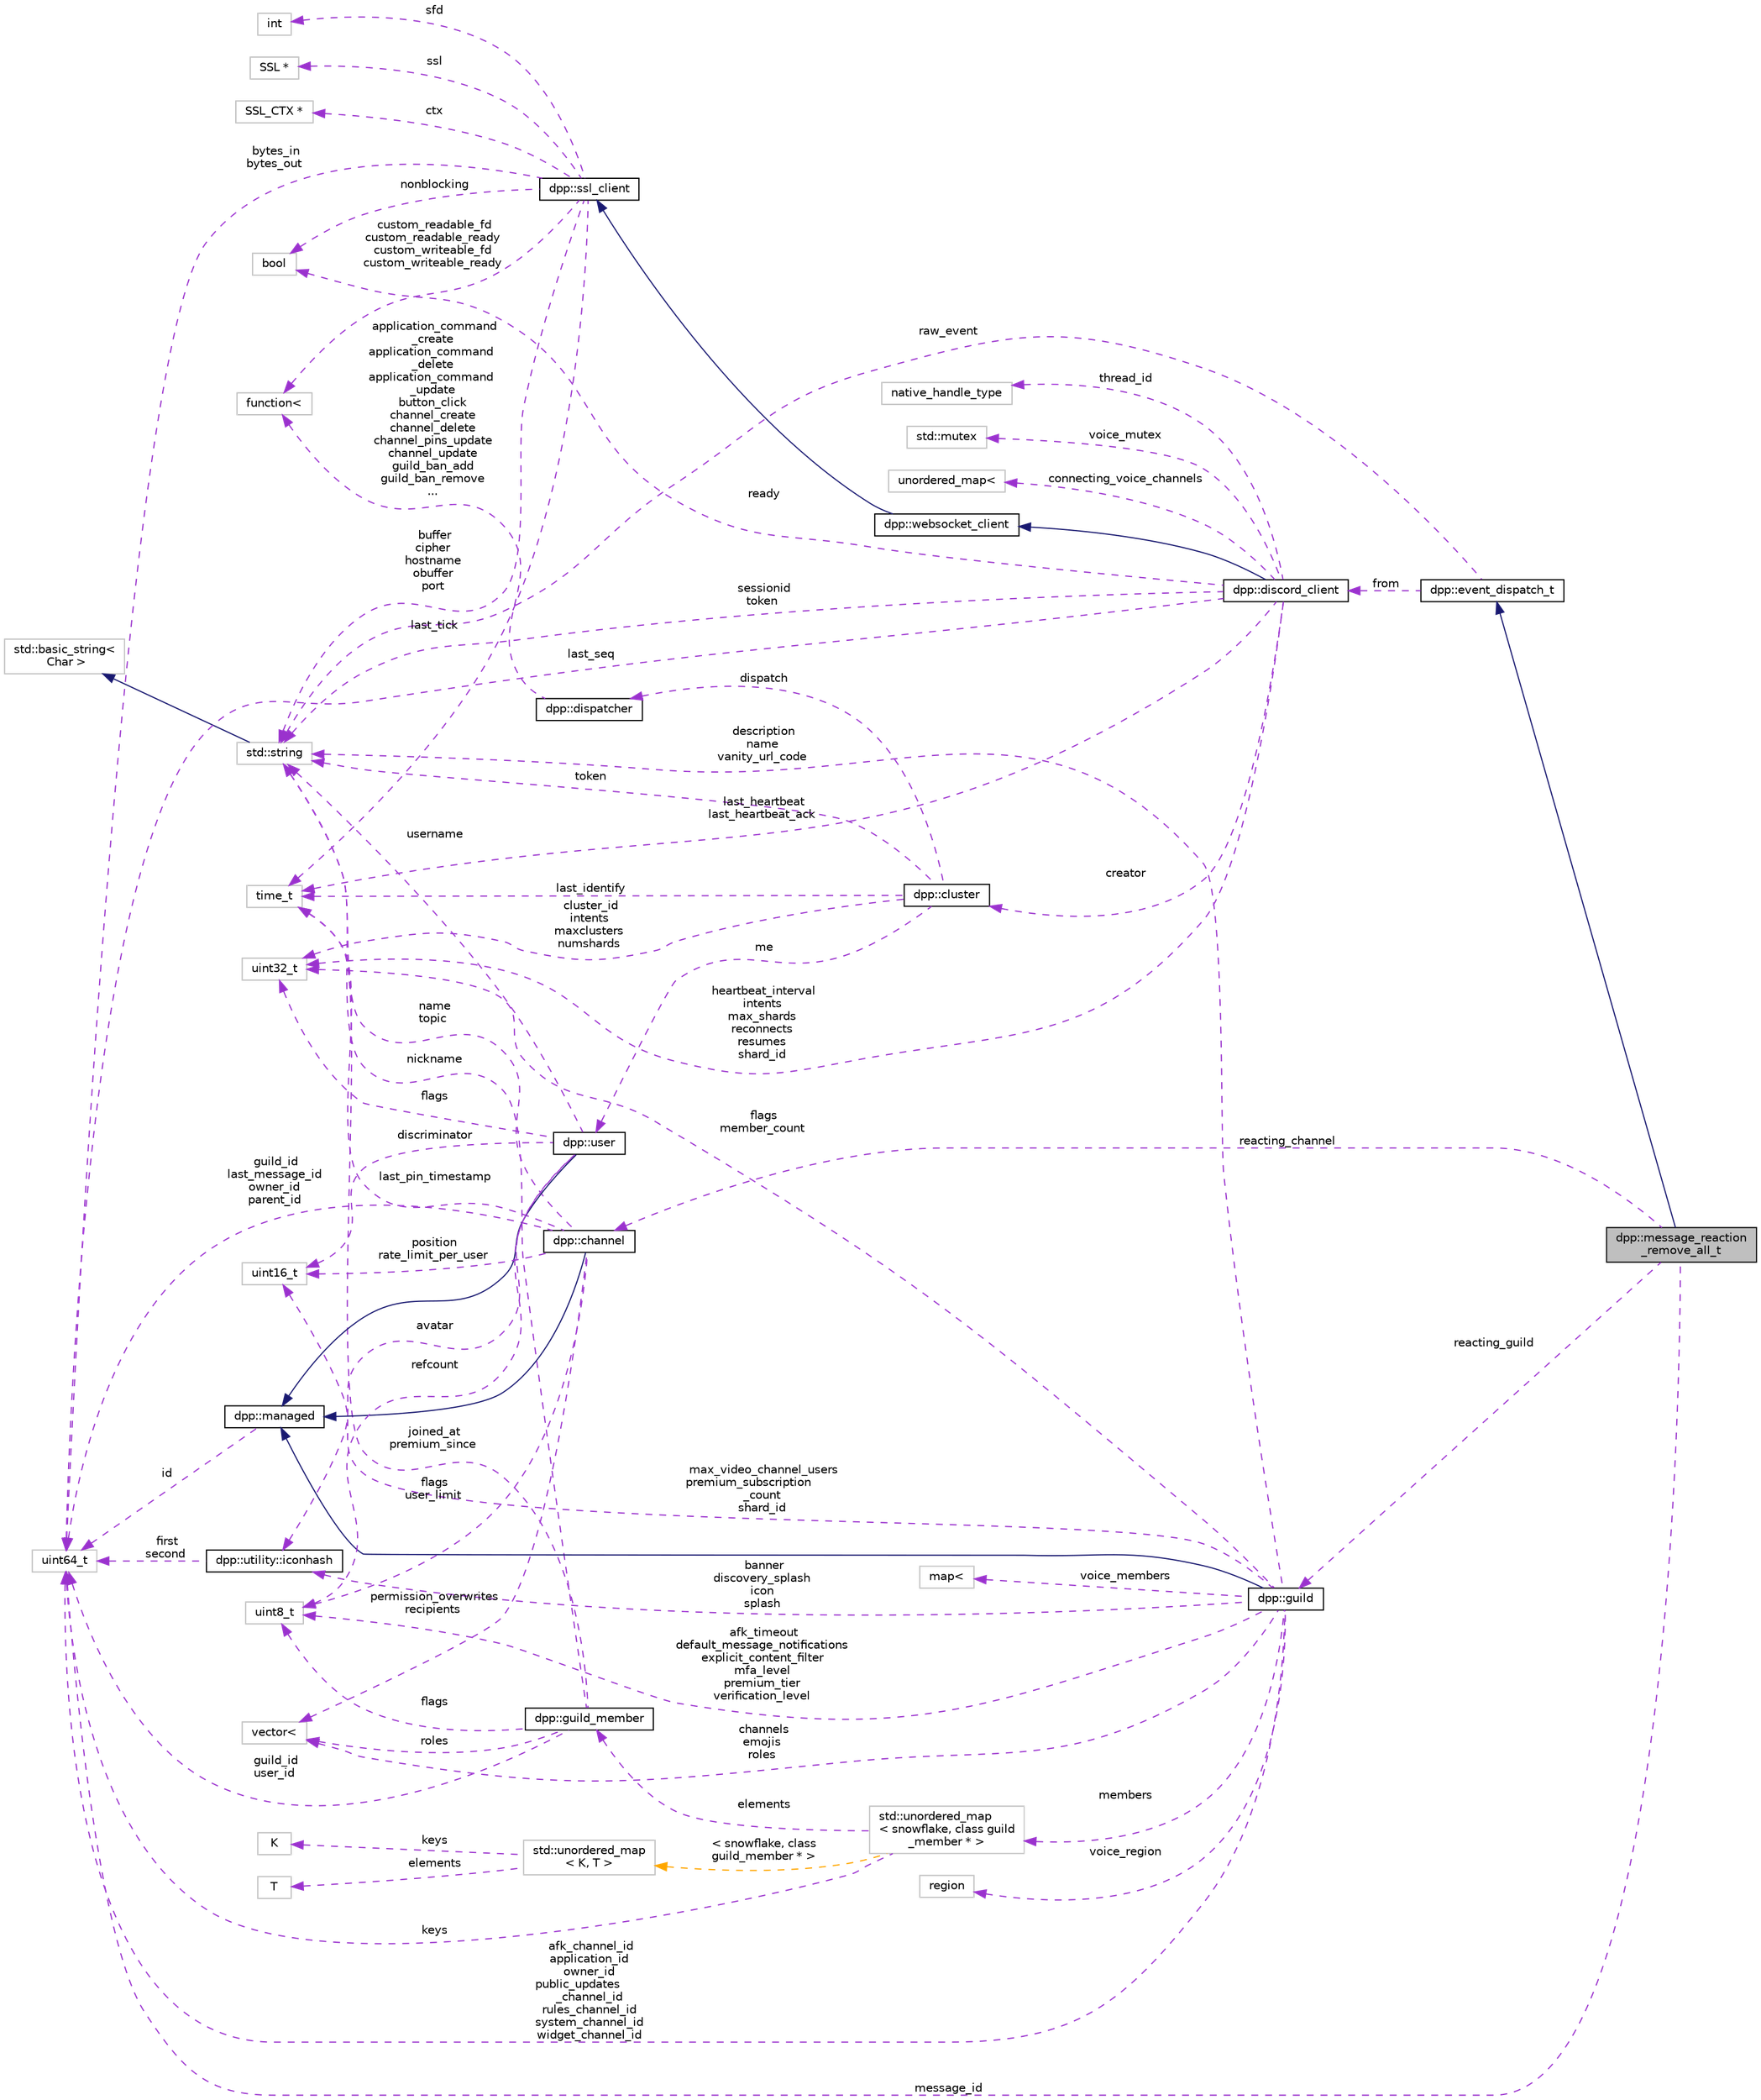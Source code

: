 digraph "dpp::message_reaction_remove_all_t"
{
 // INTERACTIVE_SVG=YES
 // LATEX_PDF_SIZE
  bgcolor="transparent";
  edge [fontname="Helvetica",fontsize="10",labelfontname="Helvetica",labelfontsize="10"];
  node [fontname="Helvetica",fontsize="10",shape=record];
  rankdir="LR";
  Node1 [label="dpp::message_reaction\l_remove_all_t",height=0.2,width=0.4,color="black", fillcolor="grey75", style="filled", fontcolor="black",tooltip="Message remove all reactions."];
  Node2 -> Node1 [dir="back",color="midnightblue",fontsize="10",style="solid",fontname="Helvetica"];
  Node2 [label="dpp::event_dispatch_t",height=0.2,width=0.4,color="black",URL="$structdpp_1_1event__dispatch__t.html",tooltip="Base event parameter struct."];
  Node3 -> Node2 [dir="back",color="darkorchid3",fontsize="10",style="dashed",label=" raw_event" ,fontname="Helvetica"];
  Node3 [label="std::string",height=0.2,width=0.4,color="grey75",tooltip=" "];
  Node4 -> Node3 [dir="back",color="midnightblue",fontsize="10",style="solid",fontname="Helvetica"];
  Node4 [label="std::basic_string\<\l Char \>",height=0.2,width=0.4,color="grey75",tooltip=" "];
  Node5 -> Node2 [dir="back",color="darkorchid3",fontsize="10",style="dashed",label=" from" ,fontname="Helvetica"];
  Node5 [label="dpp::discord_client",height=0.2,width=0.4,color="black",URL="$classdpp_1_1discord__client.html",tooltip="Implements a discord client. Each discord_client connects to one shard and derives from a websocket c..."];
  Node6 -> Node5 [dir="back",color="midnightblue",fontsize="10",style="solid",fontname="Helvetica"];
  Node6 [label="dpp::websocket_client",height=0.2,width=0.4,color="black",URL="$classdpp_1_1websocket__client.html",tooltip="Implements a websocket client based on the SSL client."];
  Node7 -> Node6 [dir="back",color="midnightblue",fontsize="10",style="solid",fontname="Helvetica"];
  Node7 [label="dpp::ssl_client",height=0.2,width=0.4,color="black",URL="$classdpp_1_1ssl__client.html",tooltip="Implements a simple non-blocking SSL stream client."];
  Node3 -> Node7 [dir="back",color="darkorchid3",fontsize="10",style="dashed",label=" buffer\ncipher\nhostname\nobuffer\nport" ,fontname="Helvetica"];
  Node8 -> Node7 [dir="back",color="darkorchid3",fontsize="10",style="dashed",label=" nonblocking" ,fontname="Helvetica"];
  Node8 [label="bool",height=0.2,width=0.4,color="grey75",tooltip=" "];
  Node9 -> Node7 [dir="back",color="darkorchid3",fontsize="10",style="dashed",label=" sfd" ,fontname="Helvetica"];
  Node9 [label="int",height=0.2,width=0.4,color="grey75",tooltip=" "];
  Node10 -> Node7 [dir="back",color="darkorchid3",fontsize="10",style="dashed",label=" ssl" ,fontname="Helvetica"];
  Node10 [label="SSL *",height=0.2,width=0.4,color="grey75",tooltip=" "];
  Node11 -> Node7 [dir="back",color="darkorchid3",fontsize="10",style="dashed",label=" ctx" ,fontname="Helvetica"];
  Node11 [label="SSL_CTX *",height=0.2,width=0.4,color="grey75",tooltip=" "];
  Node12 -> Node7 [dir="back",color="darkorchid3",fontsize="10",style="dashed",label=" last_tick" ,fontname="Helvetica"];
  Node12 [label="time_t",height=0.2,width=0.4,color="grey75",tooltip=" "];
  Node13 -> Node7 [dir="back",color="darkorchid3",fontsize="10",style="dashed",label=" bytes_in\nbytes_out" ,fontname="Helvetica"];
  Node13 [label="uint64_t",height=0.2,width=0.4,color="grey75",tooltip=" "];
  Node14 -> Node7 [dir="back",color="darkorchid3",fontsize="10",style="dashed",label=" custom_readable_fd\ncustom_readable_ready\ncustom_writeable_fd\ncustom_writeable_ready" ,fontname="Helvetica"];
  Node14 [label="function\<",height=0.2,width=0.4,color="grey75",tooltip=" "];
  Node15 -> Node5 [dir="back",color="darkorchid3",fontsize="10",style="dashed",label=" creator" ,fontname="Helvetica"];
  Node15 [label="dpp::cluster",height=0.2,width=0.4,color="black",URL="$classdpp_1_1cluster.html",tooltip="The cluster class represents a group of shards and a command queue for sending and receiving commands..."];
  Node3 -> Node15 [dir="back",color="darkorchid3",fontsize="10",style="dashed",label=" token" ,fontname="Helvetica"];
  Node12 -> Node15 [dir="back",color="darkorchid3",fontsize="10",style="dashed",label=" last_identify" ,fontname="Helvetica"];
  Node16 -> Node15 [dir="back",color="darkorchid3",fontsize="10",style="dashed",label=" cluster_id\nintents\nmaxclusters\nnumshards" ,fontname="Helvetica"];
  Node16 [label="uint32_t",height=0.2,width=0.4,color="grey75",tooltip=" "];
  Node17 -> Node15 [dir="back",color="darkorchid3",fontsize="10",style="dashed",label=" dispatch" ,fontname="Helvetica"];
  Node17 [label="dpp::dispatcher",height=0.2,width=0.4,color="black",URL="$classdpp_1_1dispatcher.html",tooltip="The dispatcher class contains a set of std::functions representing hooked events that the user code i..."];
  Node14 -> Node17 [dir="back",color="darkorchid3",fontsize="10",style="dashed",label=" application_command\l_create\napplication_command\l_delete\napplication_command\l_update\nbutton_click\nchannel_create\nchannel_delete\nchannel_pins_update\nchannel_update\nguild_ban_add\nguild_ban_remove\n..." ,fontname="Helvetica"];
  Node18 -> Node15 [dir="back",color="darkorchid3",fontsize="10",style="dashed",label=" me" ,fontname="Helvetica"];
  Node18 [label="dpp::user",height=0.2,width=0.4,color="black",URL="$classdpp_1_1user.html",tooltip="Represents a user on discord. May or may not be a member of a dpp::guild."];
  Node19 -> Node18 [dir="back",color="midnightblue",fontsize="10",style="solid",fontname="Helvetica"];
  Node19 [label="dpp::managed",height=0.2,width=0.4,color="black",URL="$classdpp_1_1managed.html",tooltip="The managed class is the base class for various types that can be stored in a cache that are identifi..."];
  Node13 -> Node19 [dir="back",color="darkorchid3",fontsize="10",style="dashed",label=" id" ,fontname="Helvetica"];
  Node3 -> Node18 [dir="back",color="darkorchid3",fontsize="10",style="dashed",label=" username" ,fontname="Helvetica"];
  Node20 -> Node18 [dir="back",color="darkorchid3",fontsize="10",style="dashed",label=" discriminator" ,fontname="Helvetica"];
  Node20 [label="uint16_t",height=0.2,width=0.4,color="grey75",tooltip=" "];
  Node21 -> Node18 [dir="back",color="darkorchid3",fontsize="10",style="dashed",label=" avatar" ,fontname="Helvetica"];
  Node21 [label="dpp::utility::iconhash",height=0.2,width=0.4,color="black",URL="$structdpp_1_1utility_1_1iconhash.html",tooltip="Store a 128 bit icon hash (profile picture, server icon etc) as a 128 bit binary value made of two ui..."];
  Node13 -> Node21 [dir="back",color="darkorchid3",fontsize="10",style="dashed",label=" first\nsecond" ,fontname="Helvetica"];
  Node16 -> Node18 [dir="back",color="darkorchid3",fontsize="10",style="dashed",label=" flags" ,fontname="Helvetica"];
  Node22 -> Node18 [dir="back",color="darkorchid3",fontsize="10",style="dashed",label=" refcount" ,fontname="Helvetica"];
  Node22 [label="uint8_t",height=0.2,width=0.4,color="grey75",tooltip=" "];
  Node16 -> Node5 [dir="back",color="darkorchid3",fontsize="10",style="dashed",label=" heartbeat_interval\nintents\nmax_shards\nreconnects\nresumes\nshard_id" ,fontname="Helvetica"];
  Node12 -> Node5 [dir="back",color="darkorchid3",fontsize="10",style="dashed",label=" last_heartbeat\nlast_heartbeat_ack" ,fontname="Helvetica"];
  Node23 -> Node5 [dir="back",color="darkorchid3",fontsize="10",style="dashed",label=" thread_id" ,fontname="Helvetica"];
  Node23 [label="native_handle_type",height=0.2,width=0.4,color="grey75",tooltip=" "];
  Node13 -> Node5 [dir="back",color="darkorchid3",fontsize="10",style="dashed",label=" last_seq" ,fontname="Helvetica"];
  Node3 -> Node5 [dir="back",color="darkorchid3",fontsize="10",style="dashed",label=" sessionid\ntoken" ,fontname="Helvetica"];
  Node24 -> Node5 [dir="back",color="darkorchid3",fontsize="10",style="dashed",label=" voice_mutex" ,fontname="Helvetica"];
  Node24 [label="std::mutex",height=0.2,width=0.4,color="grey75",tooltip=" "];
  Node8 -> Node5 [dir="back",color="darkorchid3",fontsize="10",style="dashed",label=" ready" ,fontname="Helvetica"];
  Node25 -> Node5 [dir="back",color="darkorchid3",fontsize="10",style="dashed",label=" connecting_voice_channels" ,fontname="Helvetica"];
  Node25 [label="unordered_map\<",height=0.2,width=0.4,color="grey75",tooltip=" "];
  Node26 -> Node1 [dir="back",color="darkorchid3",fontsize="10",style="dashed",label=" reacting_guild" ,fontname="Helvetica"];
  Node26 [label="dpp::guild",height=0.2,width=0.4,color="black",URL="$classdpp_1_1guild.html",tooltip="Represents a guild on Discord (AKA a server)"];
  Node19 -> Node26 [dir="back",color="midnightblue",fontsize="10",style="solid",fontname="Helvetica"];
  Node20 -> Node26 [dir="back",color="darkorchid3",fontsize="10",style="dashed",label=" max_video_channel_users\npremium_subscription\l_count\nshard_id" ,fontname="Helvetica"];
  Node16 -> Node26 [dir="back",color="darkorchid3",fontsize="10",style="dashed",label=" flags\nmember_count" ,fontname="Helvetica"];
  Node3 -> Node26 [dir="back",color="darkorchid3",fontsize="10",style="dashed",label=" description\nname\nvanity_url_code" ,fontname="Helvetica"];
  Node21 -> Node26 [dir="back",color="darkorchid3",fontsize="10",style="dashed",label=" banner\ndiscovery_splash\nicon\nsplash" ,fontname="Helvetica"];
  Node13 -> Node26 [dir="back",color="darkorchid3",fontsize="10",style="dashed",label=" afk_channel_id\napplication_id\nowner_id\npublic_updates\l_channel_id\nrules_channel_id\nsystem_channel_id\nwidget_channel_id" ,fontname="Helvetica"];
  Node27 -> Node26 [dir="back",color="darkorchid3",fontsize="10",style="dashed",label=" voice_region" ,fontname="Helvetica"];
  Node27 [label="region",height=0.2,width=0.4,color="grey75",tooltip=" "];
  Node22 -> Node26 [dir="back",color="darkorchid3",fontsize="10",style="dashed",label=" afk_timeout\ndefault_message_notifications\nexplicit_content_filter\nmfa_level\npremium_tier\nverification_level" ,fontname="Helvetica"];
  Node28 -> Node26 [dir="back",color="darkorchid3",fontsize="10",style="dashed",label=" channels\nemojis\nroles" ,fontname="Helvetica"];
  Node28 [label="vector\<",height=0.2,width=0.4,color="grey75",tooltip=" "];
  Node29 -> Node26 [dir="back",color="darkorchid3",fontsize="10",style="dashed",label=" members" ,fontname="Helvetica"];
  Node29 [label="std::unordered_map\l\< snowflake, class guild\l_member * \>",height=0.2,width=0.4,color="grey75",tooltip=" "];
  Node13 -> Node29 [dir="back",color="darkorchid3",fontsize="10",style="dashed",label=" keys" ,fontname="Helvetica"];
  Node30 -> Node29 [dir="back",color="darkorchid3",fontsize="10",style="dashed",label=" elements" ,fontname="Helvetica"];
  Node30 [label="dpp::guild_member",height=0.2,width=0.4,color="black",URL="$classdpp_1_1guild__member.html",tooltip="Represents dpp::user membership upon a dpp::guild."];
  Node3 -> Node30 [dir="back",color="darkorchid3",fontsize="10",style="dashed",label=" nickname" ,fontname="Helvetica"];
  Node13 -> Node30 [dir="back",color="darkorchid3",fontsize="10",style="dashed",label=" guild_id\nuser_id" ,fontname="Helvetica"];
  Node28 -> Node30 [dir="back",color="darkorchid3",fontsize="10",style="dashed",label=" roles" ,fontname="Helvetica"];
  Node12 -> Node30 [dir="back",color="darkorchid3",fontsize="10",style="dashed",label=" joined_at\npremium_since" ,fontname="Helvetica"];
  Node22 -> Node30 [dir="back",color="darkorchid3",fontsize="10",style="dashed",label=" flags" ,fontname="Helvetica"];
  Node31 -> Node29 [dir="back",color="orange",fontsize="10",style="dashed",label=" \< snowflake, class\l guild_member * \>" ,fontname="Helvetica"];
  Node31 [label="std::unordered_map\l\< K, T \>",height=0.2,width=0.4,color="grey75",tooltip=" "];
  Node32 -> Node31 [dir="back",color="darkorchid3",fontsize="10",style="dashed",label=" keys" ,fontname="Helvetica"];
  Node32 [label="K",height=0.2,width=0.4,color="grey75",tooltip=" "];
  Node33 -> Node31 [dir="back",color="darkorchid3",fontsize="10",style="dashed",label=" elements" ,fontname="Helvetica"];
  Node33 [label="T",height=0.2,width=0.4,color="grey75",tooltip=" "];
  Node34 -> Node26 [dir="back",color="darkorchid3",fontsize="10",style="dashed",label=" voice_members" ,fontname="Helvetica"];
  Node34 [label="map\<",height=0.2,width=0.4,color="grey75",tooltip=" "];
  Node35 -> Node1 [dir="back",color="darkorchid3",fontsize="10",style="dashed",label=" reacting_channel" ,fontname="Helvetica"];
  Node35 [label="dpp::channel",height=0.2,width=0.4,color="black",URL="$classdpp_1_1channel.html",tooltip="A definition of a discord channel."];
  Node19 -> Node35 [dir="back",color="midnightblue",fontsize="10",style="solid",fontname="Helvetica"];
  Node22 -> Node35 [dir="back",color="darkorchid3",fontsize="10",style="dashed",label=" flags\nuser_limit" ,fontname="Helvetica"];
  Node13 -> Node35 [dir="back",color="darkorchid3",fontsize="10",style="dashed",label=" guild_id\nlast_message_id\nowner_id\nparent_id" ,fontname="Helvetica"];
  Node20 -> Node35 [dir="back",color="darkorchid3",fontsize="10",style="dashed",label=" position\nrate_limit_per_user" ,fontname="Helvetica"];
  Node3 -> Node35 [dir="back",color="darkorchid3",fontsize="10",style="dashed",label=" name\ntopic" ,fontname="Helvetica"];
  Node12 -> Node35 [dir="back",color="darkorchid3",fontsize="10",style="dashed",label=" last_pin_timestamp" ,fontname="Helvetica"];
  Node28 -> Node35 [dir="back",color="darkorchid3",fontsize="10",style="dashed",label=" permission_overwrites\nrecipients" ,fontname="Helvetica"];
  Node13 -> Node1 [dir="back",color="darkorchid3",fontsize="10",style="dashed",label=" message_id" ,fontname="Helvetica"];
}
